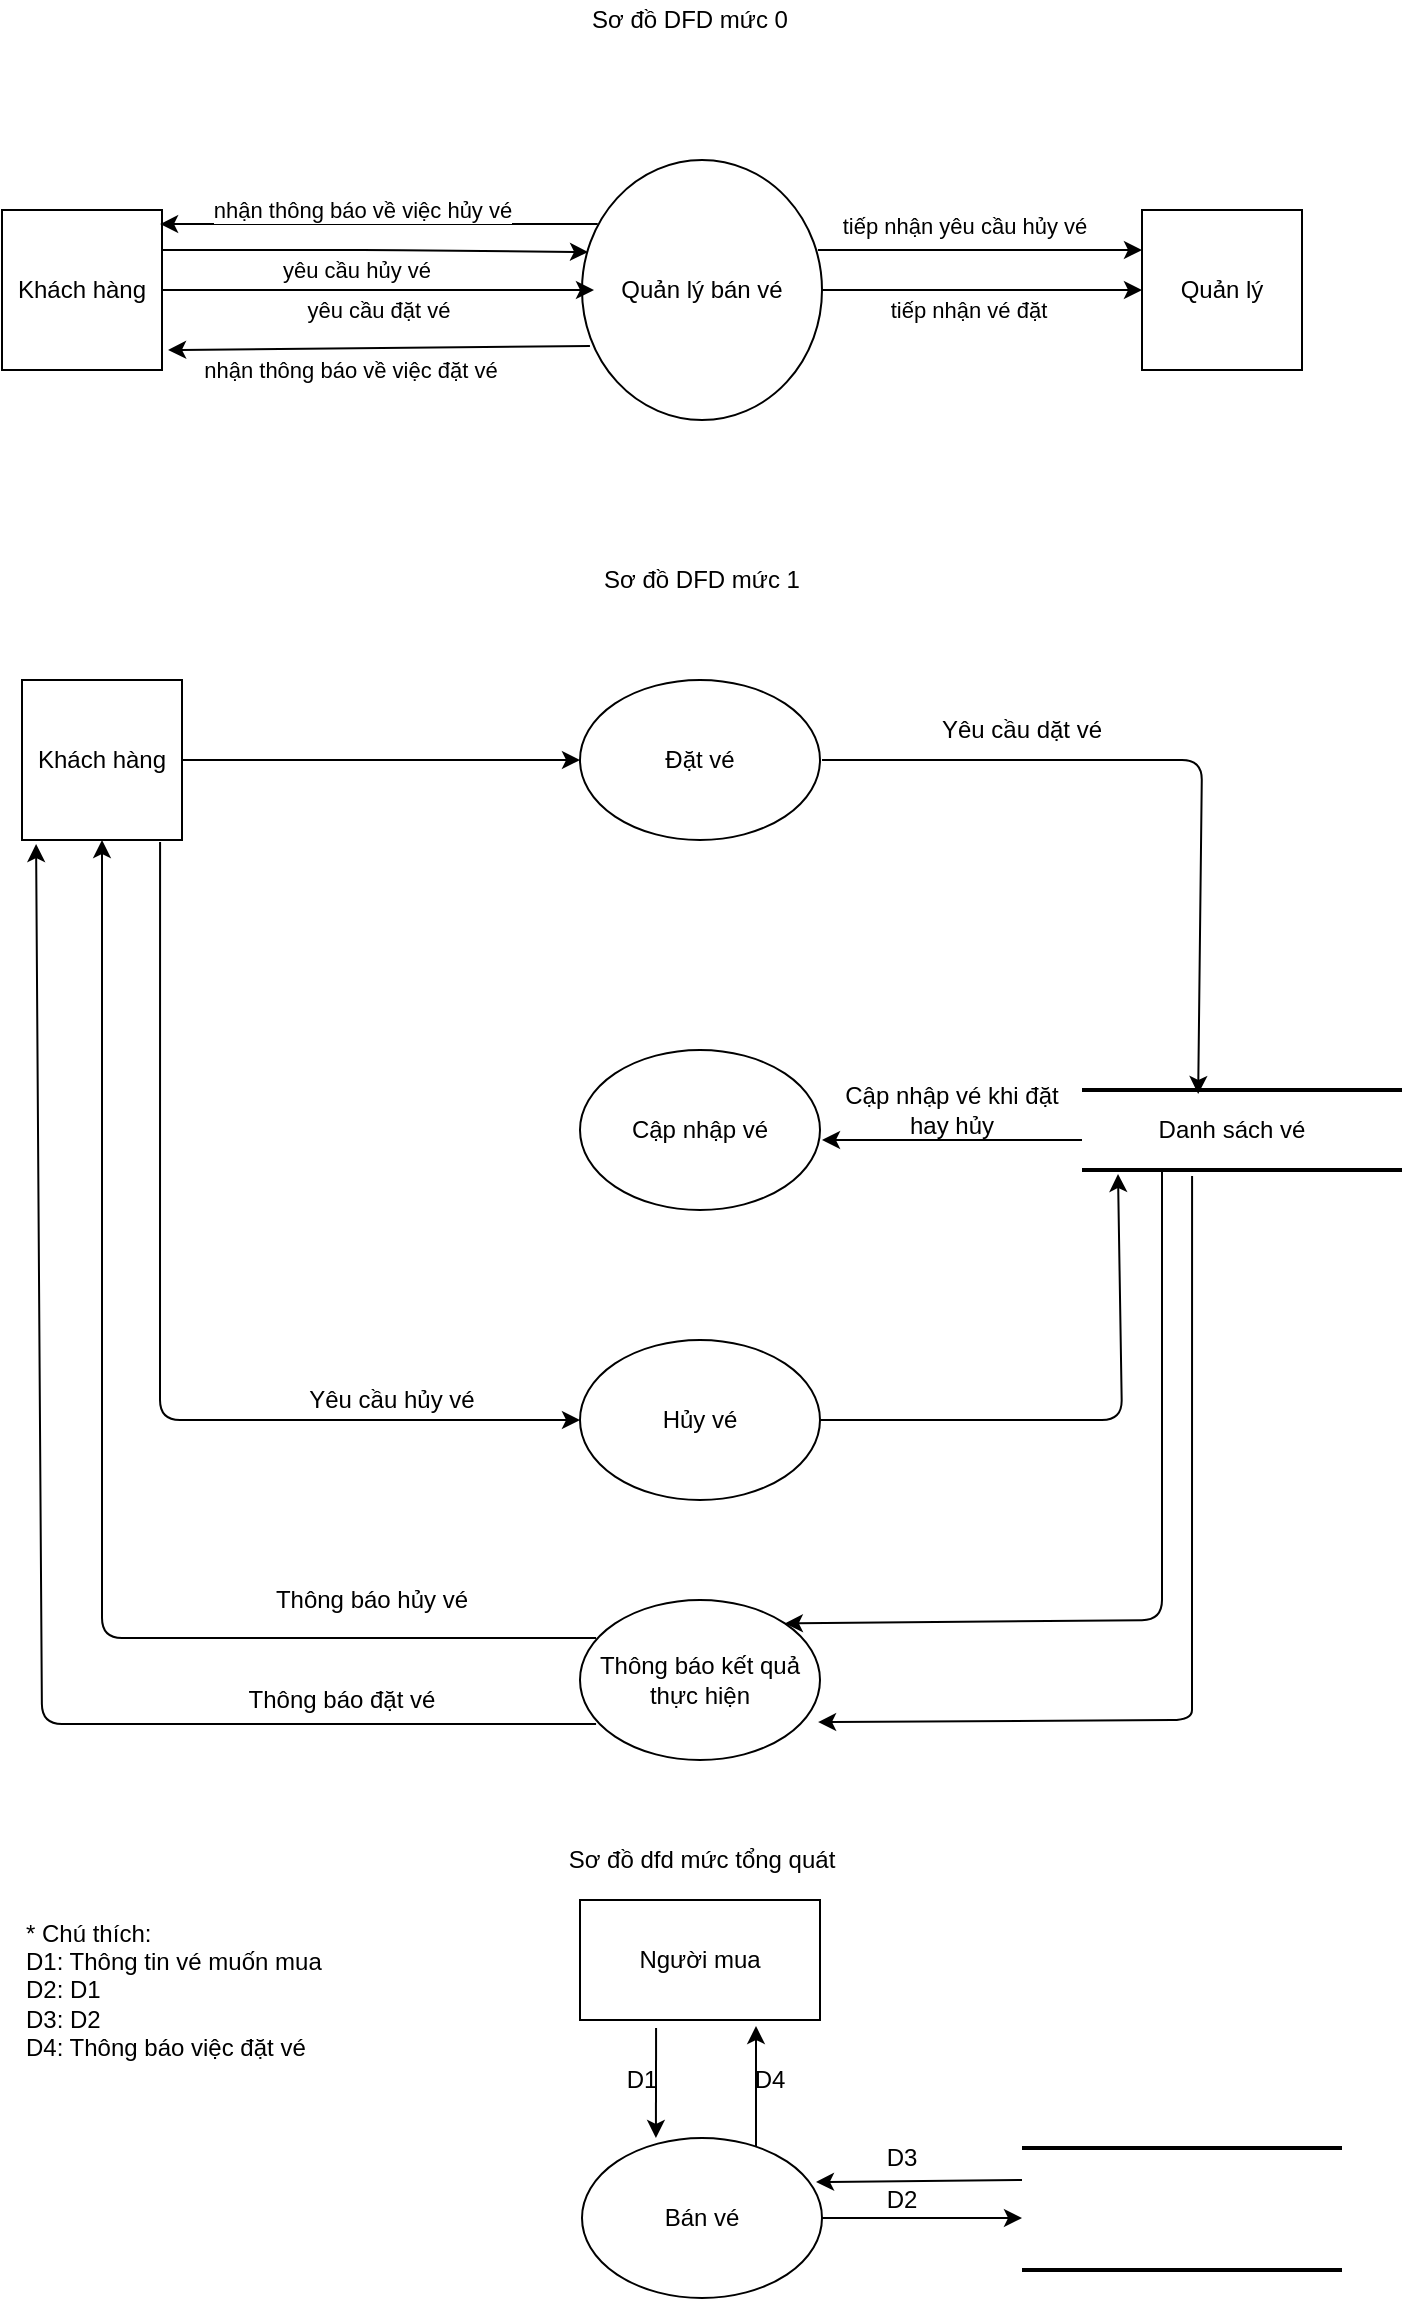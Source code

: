 <mxfile version="13.8.7" type="device" pages="2"><diagram id="pv_m1m1xVNyGngxNbpxf" name="Page-1"><mxGraphModel dx="824" dy="476" grid="1" gridSize="10" guides="1" tooltips="1" connect="1" arrows="1" fold="1" page="1" pageScale="1" pageWidth="827" pageHeight="1169" math="0" shadow="0"><root><mxCell id="0"/><mxCell id="1" parent="0"/><mxCell id="XL8B5HPCT3NYGy4aRvGj-16" value="Sơ đồ DFD mức 0" style="text;html=1;strokeColor=none;fillColor=none;align=center;verticalAlign=middle;whiteSpace=wrap;rounded=0;" parent="1" vertex="1"><mxGeometry x="359" y="20" width="110" height="20" as="geometry"/></mxCell><mxCell id="-wXk1jPxfj64pEtqVhZq-3" value="tiếp nhận vé đặt" style="edgeStyle=orthogonalEdgeStyle;rounded=0;orthogonalLoop=1;jettySize=auto;html=1;exitX=1;exitY=0.5;exitDx=0;exitDy=0;entryX=0;entryY=0.5;entryDx=0;entryDy=0;" parent="1" source="-wXk1jPxfj64pEtqVhZq-4" target="-wXk1jPxfj64pEtqVhZq-7" edge="1"><mxGeometry x="-0.096" y="-10" relative="1" as="geometry"><mxPoint as="offset"/></mxGeometry></mxCell><mxCell id="-wXk1jPxfj64pEtqVhZq-4" value="Quản lý bán vé" style="ellipse;whiteSpace=wrap;html=1;" parent="1" vertex="1"><mxGeometry x="360" y="100" width="120" height="130" as="geometry"/></mxCell><mxCell id="-wXk1jPxfj64pEtqVhZq-5" value="Khách hàng" style="whiteSpace=wrap;html=1;aspect=fixed;" parent="1" vertex="1"><mxGeometry x="70" y="125" width="80" height="80" as="geometry"/></mxCell><mxCell id="-wXk1jPxfj64pEtqVhZq-6" value="yêu cầu đặt vé" style="endArrow=classic;html=1;entryX=0.05;entryY=0.5;entryDx=0;entryDy=0;entryPerimeter=0;" parent="1" source="-wXk1jPxfj64pEtqVhZq-5" target="-wXk1jPxfj64pEtqVhZq-4" edge="1"><mxGeometry y="-10" width="50" height="50" relative="1" as="geometry"><mxPoint x="350" y="215" as="sourcePoint"/><mxPoint x="370" y="165" as="targetPoint"/><Array as="points"><mxPoint x="230" y="165"/></Array><mxPoint as="offset"/></mxGeometry></mxCell><mxCell id="-wXk1jPxfj64pEtqVhZq-7" value="Quản lý" style="whiteSpace=wrap;html=1;aspect=fixed;" parent="1" vertex="1"><mxGeometry x="640" y="125" width="80" height="80" as="geometry"/></mxCell><mxCell id="-wXk1jPxfj64pEtqVhZq-8" value="yêu cầu hủy vé&lt;br&gt;" style="endArrow=classic;html=1;exitX=1;exitY=0.25;exitDx=0;exitDy=0;entryX=0.025;entryY=0.354;entryDx=0;entryDy=0;entryPerimeter=0;" parent="1" source="-wXk1jPxfj64pEtqVhZq-5" target="-wXk1jPxfj64pEtqVhZq-4" edge="1"><mxGeometry y="-14" width="50" height="50" relative="1" as="geometry"><mxPoint x="350" y="115" as="sourcePoint"/><mxPoint x="370" y="145" as="targetPoint"/><Array as="points"><mxPoint x="260" y="145"/></Array><mxPoint x="-10" y="-4" as="offset"/></mxGeometry></mxCell><mxCell id="-wXk1jPxfj64pEtqVhZq-9" value="nhận thông báo về việc đặt vé" style="endArrow=classic;html=1;exitX=0.033;exitY=0.715;exitDx=0;exitDy=0;exitPerimeter=0;entryX=1.038;entryY=0.875;entryDx=0;entryDy=0;entryPerimeter=0;" parent="1" source="-wXk1jPxfj64pEtqVhZq-4" target="-wXk1jPxfj64pEtqVhZq-5" edge="1"><mxGeometry x="0.139" y="11" width="50" height="50" relative="1" as="geometry"><mxPoint x="350" y="105" as="sourcePoint"/><mxPoint x="400" y="55" as="targetPoint"/><mxPoint as="offset"/></mxGeometry></mxCell><mxCell id="-wXk1jPxfj64pEtqVhZq-10" value="nhận thông báo về việc hủy vé&lt;br&gt;" style="endArrow=classic;html=1;entryX=0.988;entryY=0.088;entryDx=0;entryDy=0;entryPerimeter=0;" parent="1" target="-wXk1jPxfj64pEtqVhZq-5" edge="1"><mxGeometry x="0.126" y="-7" width="50" height="50" relative="1" as="geometry"><mxPoint x="360" y="132" as="sourcePoint"/><mxPoint x="400" y="55" as="targetPoint"/><Array as="points"><mxPoint x="370" y="132"/><mxPoint x="360" y="132"/><mxPoint x="250" y="132"/></Array><mxPoint as="offset"/></mxGeometry></mxCell><mxCell id="-wXk1jPxfj64pEtqVhZq-11" value="tiếp nhận yêu cầu hủy vé&lt;br&gt;" style="endArrow=classic;html=1;exitX=0.983;exitY=0.346;exitDx=0;exitDy=0;exitPerimeter=0;" parent="1" source="-wXk1jPxfj64pEtqVhZq-4" edge="1"><mxGeometry x="-0.1" y="12" width="50" height="50" relative="1" as="geometry"><mxPoint x="495" y="145" as="sourcePoint"/><mxPoint x="640" y="145" as="targetPoint"/><Array as="points"/><mxPoint as="offset"/></mxGeometry></mxCell><mxCell id="-wXk1jPxfj64pEtqVhZq-12" style="edgeStyle=none;orthogonalLoop=1;jettySize=auto;html=1;entryX=0;entryY=0.5;entryDx=0;entryDy=0;" parent="1" source="-wXk1jPxfj64pEtqVhZq-4" target="-wXk1jPxfj64pEtqVhZq-4" edge="1"><mxGeometry relative="1" as="geometry"/></mxCell><mxCell id="-wXk1jPxfj64pEtqVhZq-13" value="Sơ đồ DFD mức 1" style="text;html=1;strokeColor=none;fillColor=none;align=center;verticalAlign=middle;whiteSpace=wrap;rounded=0;" parent="1" vertex="1"><mxGeometry x="350" y="300" width="140" height="20" as="geometry"/></mxCell><mxCell id="-wXk1jPxfj64pEtqVhZq-14" value="Khách hàng" style="whiteSpace=wrap;html=1;aspect=fixed;" parent="1" vertex="1"><mxGeometry x="80" y="360" width="80" height="80" as="geometry"/></mxCell><mxCell id="-wXk1jPxfj64pEtqVhZq-15" value="Đặt vé" style="ellipse;whiteSpace=wrap;html=1;" parent="1" vertex="1"><mxGeometry x="359" y="360" width="120" height="80" as="geometry"/></mxCell><mxCell id="-wXk1jPxfj64pEtqVhZq-16" value="Hủy vé" style="ellipse;whiteSpace=wrap;html=1;" parent="1" vertex="1"><mxGeometry x="359" y="690" width="120" height="80" as="geometry"/></mxCell><mxCell id="-wXk1jPxfj64pEtqVhZq-17" value="Cập nhập vé" style="ellipse;whiteSpace=wrap;html=1;" parent="1" vertex="1"><mxGeometry x="359" y="545" width="120" height="80" as="geometry"/></mxCell><mxCell id="-wXk1jPxfj64pEtqVhZq-23" value="" style="endArrow=classic;html=1;exitX=1;exitY=0.5;exitDx=0;exitDy=0;entryX=0;entryY=0.5;entryDx=0;entryDy=0;" parent="1" source="-wXk1jPxfj64pEtqVhZq-14" target="-wXk1jPxfj64pEtqVhZq-15" edge="1"><mxGeometry width="50" height="50" relative="1" as="geometry"><mxPoint x="390" y="540" as="sourcePoint"/><mxPoint x="440" y="490" as="targetPoint"/></mxGeometry></mxCell><mxCell id="-wXk1jPxfj64pEtqVhZq-24" value="" style="line;strokeWidth=2;html=1;" parent="1" vertex="1"><mxGeometry x="610" y="600" width="160" height="10" as="geometry"/></mxCell><mxCell id="-wXk1jPxfj64pEtqVhZq-25" value="" style="line;strokeWidth=2;html=1;" parent="1" vertex="1"><mxGeometry x="610" y="560" width="160" height="10" as="geometry"/></mxCell><mxCell id="-wXk1jPxfj64pEtqVhZq-26" value="Danh sách vé" style="text;html=1;strokeColor=none;fillColor=none;align=center;verticalAlign=middle;whiteSpace=wrap;rounded=0;" parent="1" vertex="1"><mxGeometry x="640" y="575" width="90" height="20" as="geometry"/></mxCell><mxCell id="-wXk1jPxfj64pEtqVhZq-27" value="" style="endArrow=classic;html=1;entryX=0.363;entryY=0.7;entryDx=0;entryDy=0;entryPerimeter=0;" parent="1" target="-wXk1jPxfj64pEtqVhZq-25" edge="1"><mxGeometry width="50" height="50" relative="1" as="geometry"><mxPoint x="480" y="400" as="sourcePoint"/><mxPoint x="720" y="400" as="targetPoint"/><Array as="points"><mxPoint x="670" y="400"/></Array></mxGeometry></mxCell><mxCell id="-wXk1jPxfj64pEtqVhZq-28" value="" style="endArrow=classic;html=1;" parent="1" edge="1"><mxGeometry width="50" height="50" relative="1" as="geometry"><mxPoint x="610" y="590" as="sourcePoint"/><mxPoint x="480" y="590" as="targetPoint"/></mxGeometry></mxCell><mxCell id="-wXk1jPxfj64pEtqVhZq-29" value="Thông báo kết quả thực hiện" style="ellipse;whiteSpace=wrap;html=1;strokeColor=#000000;" parent="1" vertex="1"><mxGeometry x="359" y="820" width="120" height="80" as="geometry"/></mxCell><mxCell id="-wXk1jPxfj64pEtqVhZq-30" value="" style="endArrow=classic;html=1;exitX=0.344;exitY=0.8;exitDx=0;exitDy=0;exitPerimeter=0;entryX=0.992;entryY=0.763;entryDx=0;entryDy=0;entryPerimeter=0;" parent="1" source="-wXk1jPxfj64pEtqVhZq-24" target="-wXk1jPxfj64pEtqVhZq-29" edge="1"><mxGeometry width="50" height="50" relative="1" as="geometry"><mxPoint x="390" y="670" as="sourcePoint"/><mxPoint x="480" y="880" as="targetPoint"/><Array as="points"><mxPoint x="665" y="860"/><mxPoint x="665" y="880"/></Array></mxGeometry></mxCell><mxCell id="-wXk1jPxfj64pEtqVhZq-31" value="" style="endArrow=classic;html=1;exitX=0.067;exitY=0.775;exitDx=0;exitDy=0;exitPerimeter=0;entryX=0.088;entryY=1.025;entryDx=0;entryDy=0;entryPerimeter=0;" parent="1" source="-wXk1jPxfj64pEtqVhZq-29" target="-wXk1jPxfj64pEtqVhZq-14" edge="1"><mxGeometry width="50" height="50" relative="1" as="geometry"><mxPoint x="390" y="670" as="sourcePoint"/><mxPoint x="90" y="450" as="targetPoint"/><Array as="points"><mxPoint x="90" y="882"/></Array></mxGeometry></mxCell><mxCell id="-wXk1jPxfj64pEtqVhZq-32" value="" style="endArrow=classic;html=1;exitX=0.863;exitY=1.013;exitDx=0;exitDy=0;exitPerimeter=0;entryX=0;entryY=0.5;entryDx=0;entryDy=0;" parent="1" source="-wXk1jPxfj64pEtqVhZq-14" target="-wXk1jPxfj64pEtqVhZq-16" edge="1"><mxGeometry width="50" height="50" relative="1" as="geometry"><mxPoint x="390" y="670" as="sourcePoint"/><mxPoint x="149" y="760" as="targetPoint"/><Array as="points"><mxPoint x="149" y="730"/></Array></mxGeometry></mxCell><mxCell id="-wXk1jPxfj64pEtqVhZq-33" value="" style="endArrow=classic;html=1;exitX=1;exitY=0.5;exitDx=0;exitDy=0;" parent="1" source="-wXk1jPxfj64pEtqVhZq-16" edge="1"><mxGeometry width="50" height="50" relative="1" as="geometry"><mxPoint x="390" y="670" as="sourcePoint"/><mxPoint x="628" y="607" as="targetPoint"/><Array as="points"><mxPoint x="630" y="730"/></Array></mxGeometry></mxCell><mxCell id="-wXk1jPxfj64pEtqVhZq-34" value="Thông báo đặt vé&lt;br&gt;" style="text;html=1;strokeColor=none;fillColor=none;align=center;verticalAlign=middle;whiteSpace=wrap;rounded=0;" parent="1" vertex="1"><mxGeometry x="190" y="860" width="100" height="20" as="geometry"/></mxCell><mxCell id="-wXk1jPxfj64pEtqVhZq-35" value="Yêu cầu dặt vé" style="text;html=1;strokeColor=none;fillColor=none;align=center;verticalAlign=middle;whiteSpace=wrap;rounded=0;" parent="1" vertex="1"><mxGeometry x="510" y="360" width="140" height="50" as="geometry"/></mxCell><mxCell id="-wXk1jPxfj64pEtqVhZq-36" value="Cập nhập vé khi đặt hay hủy&lt;br&gt;" style="text;html=1;strokeColor=none;fillColor=none;align=center;verticalAlign=middle;whiteSpace=wrap;rounded=0;" parent="1" vertex="1"><mxGeometry x="490" y="565" width="110" height="20" as="geometry"/></mxCell><mxCell id="-wXk1jPxfj64pEtqVhZq-37" value="Yêu cầu hủy vé&lt;br&gt;" style="text;html=1;strokeColor=none;fillColor=none;align=center;verticalAlign=middle;whiteSpace=wrap;rounded=0;" parent="1" vertex="1"><mxGeometry x="200" y="710" width="130" height="20" as="geometry"/></mxCell><mxCell id="-wXk1jPxfj64pEtqVhZq-38" value="" style="endArrow=classic;html=1;exitX=0.25;exitY=0.5;exitDx=0;exitDy=0;exitPerimeter=0;entryX=1;entryY=0;entryDx=0;entryDy=0;" parent="1" source="-wXk1jPxfj64pEtqVhZq-24" target="-wXk1jPxfj64pEtqVhZq-29" edge="1"><mxGeometry width="50" height="50" relative="1" as="geometry"><mxPoint x="390" y="640" as="sourcePoint"/><mxPoint x="650" y="840" as="targetPoint"/><Array as="points"><mxPoint x="650" y="830"/></Array></mxGeometry></mxCell><mxCell id="-wXk1jPxfj64pEtqVhZq-40" value="" style="endArrow=classic;html=1;exitX=0.067;exitY=0.238;exitDx=0;exitDy=0;exitPerimeter=0;entryX=0.5;entryY=1;entryDx=0;entryDy=0;" parent="1" source="-wXk1jPxfj64pEtqVhZq-29" target="-wXk1jPxfj64pEtqVhZq-14" edge="1"><mxGeometry width="50" height="50" relative="1" as="geometry"><mxPoint x="390" y="840" as="sourcePoint"/><mxPoint x="110" y="839" as="targetPoint"/><Array as="points"><mxPoint x="120" y="839"/></Array></mxGeometry></mxCell><mxCell id="-wXk1jPxfj64pEtqVhZq-41" value="Thông báo hủy vé" style="text;html=1;strokeColor=none;fillColor=none;align=center;verticalAlign=middle;whiteSpace=wrap;rounded=0;" parent="1" vertex="1"><mxGeometry x="200" y="810" width="110" height="20" as="geometry"/></mxCell><mxCell id="hrj9B5o2VZ5oWtB-toNY-1" value="Sơ đồ dfd mức tổng quát" style="text;html=1;strokeColor=none;fillColor=none;align=center;verticalAlign=middle;whiteSpace=wrap;rounded=0;" vertex="1" parent="1"><mxGeometry x="330" y="940" width="180" height="20" as="geometry"/></mxCell><mxCell id="hrj9B5o2VZ5oWtB-toNY-2" value="Bán vé" style="ellipse;whiteSpace=wrap;html=1;" vertex="1" parent="1"><mxGeometry x="360" y="1089" width="120" height="80" as="geometry"/></mxCell><mxCell id="hrj9B5o2VZ5oWtB-toNY-3" value="Người mua" style="rounded=0;whiteSpace=wrap;html=1;" vertex="1" parent="1"><mxGeometry x="359" y="970" width="120" height="60" as="geometry"/></mxCell><mxCell id="hrj9B5o2VZ5oWtB-toNY-4" value="" style="endArrow=classic;html=1;exitX=0.317;exitY=1.067;exitDx=0;exitDy=0;exitPerimeter=0;entryX=0.308;entryY=0;entryDx=0;entryDy=0;entryPerimeter=0;" edge="1" parent="1" source="hrj9B5o2VZ5oWtB-toNY-3" target="hrj9B5o2VZ5oWtB-toNY-2"><mxGeometry width="50" height="50" relative="1" as="geometry"><mxPoint x="390" y="1020" as="sourcePoint"/><mxPoint x="402" y="1085" as="targetPoint"/></mxGeometry></mxCell><mxCell id="DaIMF-JHUE9MPlQDJNiF-1" value="D1" style="text;html=1;strokeColor=none;fillColor=none;align=center;verticalAlign=middle;whiteSpace=wrap;rounded=0;" vertex="1" parent="1"><mxGeometry x="370" y="1050" width="40" height="20" as="geometry"/></mxCell><mxCell id="DaIMF-JHUE9MPlQDJNiF-4" value="" style="endArrow=classic;html=1;exitX=0.725;exitY=0.05;exitDx=0;exitDy=0;exitPerimeter=0;" edge="1" parent="1" source="hrj9B5o2VZ5oWtB-toNY-2"><mxGeometry width="50" height="50" relative="1" as="geometry"><mxPoint x="390" y="1100" as="sourcePoint"/><mxPoint x="447" y="1033" as="targetPoint"/></mxGeometry></mxCell><mxCell id="DaIMF-JHUE9MPlQDJNiF-6" value="" style="line;strokeWidth=2;html=1;" vertex="1" parent="1"><mxGeometry x="580" y="1150" width="160" height="10" as="geometry"/></mxCell><mxCell id="DaIMF-JHUE9MPlQDJNiF-7" value="" style="line;strokeWidth=2;html=1;" vertex="1" parent="1"><mxGeometry x="580" y="1089" width="160" height="10" as="geometry"/></mxCell><mxCell id="DaIMF-JHUE9MPlQDJNiF-8" value="" style="endArrow=classic;html=1;exitX=1;exitY=0.5;exitDx=0;exitDy=0;" edge="1" parent="1" source="hrj9B5o2VZ5oWtB-toNY-2"><mxGeometry width="50" height="50" relative="1" as="geometry"><mxPoint x="390" y="1100" as="sourcePoint"/><mxPoint x="580" y="1129" as="targetPoint"/></mxGeometry></mxCell><mxCell id="DaIMF-JHUE9MPlQDJNiF-9" value="D4" style="text;html=1;strokeColor=none;fillColor=none;align=center;verticalAlign=middle;whiteSpace=wrap;rounded=0;" vertex="1" parent="1"><mxGeometry x="434" y="1050" width="40" height="20" as="geometry"/></mxCell><mxCell id="DaIMF-JHUE9MPlQDJNiF-10" style="edgeStyle=orthogonalEdgeStyle;rounded=0;orthogonalLoop=1;jettySize=auto;html=1;exitX=0.5;exitY=1;exitDx=0;exitDy=0;" edge="1" parent="1" source="DaIMF-JHUE9MPlQDJNiF-9" target="DaIMF-JHUE9MPlQDJNiF-9"><mxGeometry relative="1" as="geometry"/></mxCell><mxCell id="DaIMF-JHUE9MPlQDJNiF-11" value="D2" style="text;html=1;strokeColor=none;fillColor=none;align=center;verticalAlign=middle;whiteSpace=wrap;rounded=0;" vertex="1" parent="1"><mxGeometry x="500" y="1110" width="40" height="20" as="geometry"/></mxCell><mxCell id="DaIMF-JHUE9MPlQDJNiF-12" value="* Chú thích:&lt;br&gt;D1: Thông tin vé muốn mua&lt;br&gt;D2: D1&lt;br&gt;D3: D2&lt;br&gt;D4: Thông báo việc đặt vé" style="text;html=1;strokeColor=none;fillColor=none;align=left;verticalAlign=middle;whiteSpace=wrap;rounded=0;" vertex="1" parent="1"><mxGeometry x="80" y="910" width="170" height="210" as="geometry"/></mxCell><mxCell id="DaIMF-JHUE9MPlQDJNiF-13" value="" style="endArrow=classic;html=1;" edge="1" parent="1"><mxGeometry width="50" height="50" relative="1" as="geometry"><mxPoint x="580" y="1110" as="sourcePoint"/><mxPoint x="477" y="1111" as="targetPoint"/></mxGeometry></mxCell><mxCell id="DaIMF-JHUE9MPlQDJNiF-14" value="D3" style="text;html=1;strokeColor=none;fillColor=none;align=center;verticalAlign=middle;whiteSpace=wrap;rounded=0;" vertex="1" parent="1"><mxGeometry x="500" y="1089" width="40" height="20" as="geometry"/></mxCell></root></mxGraphModel></diagram><diagram id="K76JREJbmxfom9QQfppF" name="Page-2"><mxGraphModel dx="824" dy="476" grid="1" gridSize="10" guides="1" tooltips="1" connect="1" arrows="1" fold="1" page="1" pageScale="1" pageWidth="827" pageHeight="1169" math="0" shadow="0"><root><mxCell id="L6OiTOxjKWI5Z8rhrTso-0"/><mxCell id="L6OiTOxjKWI5Z8rhrTso-1" parent="L6OiTOxjKWI5Z8rhrTso-0"/><mxCell id="9WPujjQrbh3sOLSOnFUg-0" value="Hủy vé" style="ellipse;whiteSpace=wrap;html=1;" vertex="1" parent="L6OiTOxjKWI5Z8rhrTso-1"><mxGeometry x="350" y="510" width="120" height="80" as="geometry"/></mxCell><mxCell id="9WPujjQrbh3sOLSOnFUg-1" value="Người mua" style="rounded=0;whiteSpace=wrap;html=1;" vertex="1" parent="L6OiTOxjKWI5Z8rhrTso-1"><mxGeometry x="150" y="525" width="120" height="60" as="geometry"/></mxCell><mxCell id="9WPujjQrbh3sOLSOnFUg-2" value="" style="endArrow=classic;html=1;entryX=0;entryY=0.625;entryDx=0;entryDy=0;entryPerimeter=0;" edge="1" parent="L6OiTOxjKWI5Z8rhrTso-1" target="9WPujjQrbh3sOLSOnFUg-0"><mxGeometry width="50" height="50" relative="1" as="geometry"><mxPoint x="270" y="560" as="sourcePoint"/><mxPoint x="440" y="520" as="targetPoint"/></mxGeometry></mxCell><mxCell id="9WPujjQrbh3sOLSOnFUg-3" value="" style="line;strokeWidth=2;html=1;" vertex="1" parent="L6OiTOxjKWI5Z8rhrTso-1"><mxGeometry x="350" y="440" width="160" height="10" as="geometry"/></mxCell><mxCell id="9WPujjQrbh3sOLSOnFUg-4" value="" style="line;strokeWidth=2;html=1;" vertex="1" parent="L6OiTOxjKWI5Z8rhrTso-1"><mxGeometry x="350" y="390" width="160" height="10" as="geometry"/></mxCell><mxCell id="9WPujjQrbh3sOLSOnFUg-5" value="" style="endArrow=classic;html=1;exitX=0.558;exitY=0;exitDx=0;exitDy=0;exitPerimeter=0;entryX=0.419;entryY=0.6;entryDx=0;entryDy=0;entryPerimeter=0;" edge="1" parent="L6OiTOxjKWI5Z8rhrTso-1" source="9WPujjQrbh3sOLSOnFUg-0" target="9WPujjQrbh3sOLSOnFUg-3"><mxGeometry width="50" height="50" relative="1" as="geometry"><mxPoint x="390" y="570" as="sourcePoint"/><mxPoint x="440" y="520" as="targetPoint"/></mxGeometry></mxCell><mxCell id="9WPujjQrbh3sOLSOnFUg-6" value="D1" style="text;html=1;strokeColor=none;fillColor=none;align=center;verticalAlign=middle;whiteSpace=wrap;rounded=0;" vertex="1" parent="L6OiTOxjKWI5Z8rhrTso-1"><mxGeometry x="290" y="540" width="40" height="20" as="geometry"/></mxCell><mxCell id="9WPujjQrbh3sOLSOnFUg-7" value="D3" style="text;html=1;strokeColor=none;fillColor=none;align=center;verticalAlign=middle;whiteSpace=wrap;rounded=0;" vertex="1" parent="L6OiTOxjKWI5Z8rhrTso-1"><mxGeometry x="360" y="470" width="40" height="20" as="geometry"/></mxCell><mxCell id="9WPujjQrbh3sOLSOnFUg-8" value="D4" style="text;html=1;strokeColor=none;fillColor=none;align=center;verticalAlign=middle;whiteSpace=wrap;rounded=0;" vertex="1" parent="L6OiTOxjKWI5Z8rhrTso-1"><mxGeometry x="300" y="575" width="40" height="20" as="geometry"/></mxCell><mxCell id="9WPujjQrbh3sOLSOnFUg-9" value="D2" style="text;html=1;strokeColor=none;fillColor=none;align=center;verticalAlign=middle;whiteSpace=wrap;rounded=0;" vertex="1" parent="L6OiTOxjKWI5Z8rhrTso-1"><mxGeometry x="414" y="470" width="40" height="20" as="geometry"/></mxCell><mxCell id="9WPujjQrbh3sOLSOnFUg-12" value="" style="endArrow=classic;html=1;exitX=0.313;exitY=0.3;exitDx=0;exitDy=0;exitPerimeter=0;" edge="1" parent="L6OiTOxjKWI5Z8rhrTso-1" source="9WPujjQrbh3sOLSOnFUg-3"><mxGeometry width="50" height="50" relative="1" as="geometry"><mxPoint x="400" y="460" as="sourcePoint"/><mxPoint x="399" y="507" as="targetPoint"/></mxGeometry></mxCell><mxCell id="9WPujjQrbh3sOLSOnFUg-13" value="" style="endArrow=classic;html=1;entryX=1.017;entryY=0.9;entryDx=0;entryDy=0;entryPerimeter=0;exitX=0.083;exitY=0.863;exitDx=0;exitDy=0;exitPerimeter=0;" edge="1" parent="L6OiTOxjKWI5Z8rhrTso-1" source="9WPujjQrbh3sOLSOnFUg-0" target="9WPujjQrbh3sOLSOnFUg-1"><mxGeometry width="50" height="50" relative="1" as="geometry"><mxPoint x="390" y="570" as="sourcePoint"/><mxPoint x="440" y="520" as="targetPoint"/></mxGeometry></mxCell><mxCell id="9WPujjQrbh3sOLSOnFUg-14" value="Chú thích:&amp;nbsp;&lt;br&gt;D1: Yêu cầu hủy vé&lt;br&gt;D2:D1&lt;br&gt;D3:D2&lt;br&gt;D4: Thông báo về yêu cầu hủy" style="text;html=1;strokeColor=none;fillColor=none;align=left;verticalAlign=middle;whiteSpace=wrap;rounded=0;" vertex="1" parent="L6OiTOxjKWI5Z8rhrTso-1"><mxGeometry x="630" y="370" width="140" height="170" as="geometry"/></mxCell></root></mxGraphModel></diagram></mxfile>